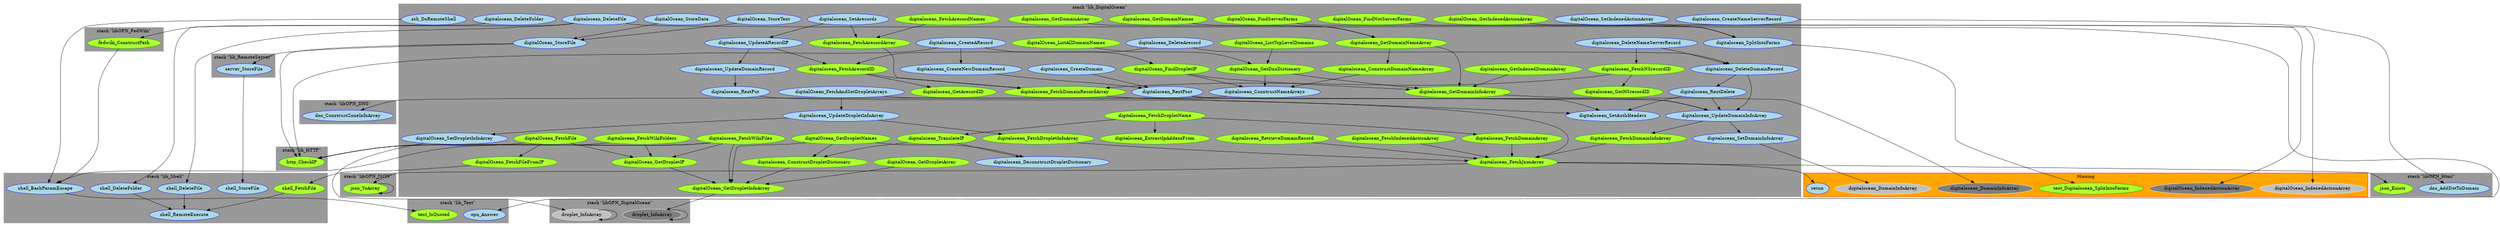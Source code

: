 digraph "dot_FromArray" {	graph [		clusterrank="true"		size="31.2500,31.2500"	];		subgraph "g" {		node [fillcolor="grey50", style="filled", color="white"];			n53 [label="droplet_InfoArray" URL="droplet_InfoArray%2Cg%2Cstack+%22libOPN_DigitalOcean%22%2C1"];		n30 [label="digitalocean_DomainInfoArray" URL="digitalocean_DomainInfoArray%2Cg%2CMissing%2C1"];		n89 [label="digitalOcean_IndexedActionArray" URL="digitalOcean_IndexedActionArray%2Cg%2CMissing%2C1"];	}		subgraph "f" {		node [fillcolor="GreenYellow", style="filled", color="Green4"];			n33 [label="digitalocean_FetchNSrecordID" URL="digitalocean_FetchNSrecordID%2Cf%2Cstack+%22lib_DigitalOcean%22%2C1"];		n60 [label="digitalOcean_FetchFileFromIP" URL="digitalOcean_FetchFileFromIP%2Cf%2Cstack+%22lib_DigitalOcean%22%2C1"];		n82 [label="digitalocean_FetchWikiFolders" URL="digitalocean_FetchWikiFolders%2Cf%2Cstack+%22lib_DigitalOcean%22%2C1"];		n64 [label="digitalOcean_FindNotServerFarms" URL="digitalOcean_FindNotServerFarms%2Cf%2Cstack+%22lib_DigitalOcean%22%2C1"];		n10 [label="digitalocean_FetchIndexedActionArray" URL="digitalocean_FetchIndexedActionArray%2Cf%2Cstack+%22lib_DigitalOcean%22%2C1"];		n69 [label="fedwiki_ConstructPath" URL="fedwiki_ConstructPath%2Cf%2Cstack+%22libOPN_FedWiki%22%2C1"];		n59 [label="digitalOcean_ListTopLevelDomains" URL="digitalOcean_ListTopLevelDomains%2Cf%2Cstack+%22lib_DigitalOcean%22%2C1"];		n48 [label="digitalocean_GetNSrecordID" URL="digitalocean_GetNSrecordID%2Cf%2Cstack+%22lib_DigitalOcean%22%2C1"];		n21 [label="digitalocean_FetchArecordArray" URL="digitalocean_FetchArecordArray%2Cf%2Cstack+%22lib_DigitalOcean%22%2C1"];		n1 [label="digitalocean_FetchDomainArray" URL="digitalocean_FetchDomainArray%2Cf%2Cstack+%22lib_DigitalOcean%22%2C1"];		n37 [label="digitalocean_GetIndexedDomainArray" URL="digitalocean_GetIndexedDomainArray%2Cf%2Cstack+%22lib_DigitalOcean%22%2C1"];		n57 [label="test_Digitalocean_SplitIntoFarms" URL="test_Digitalocean_SplitIntoFarms%2Cf%2CMissing%2C1"];		n87 [label="digitalOcean_GetDropletArray" URL="digitalOcean_GetDropletArray%2Cf%2Cstack+%22lib_DigitalOcean%22%2C1"];		n83 [label="digitalOcean_FetchFile" URL="digitalOcean_FetchFile%2Cf%2Cstack+%22lib_DigitalOcean%22%2C1"];		n65 [label="http_CheckIP" URL="http_CheckIP%2Cf%2Cstack+%22lib_HTTP%22%2C1"];		n40 [label="digitalocean_GetDomainNames" URL="digitalocean_GetDomainNames%2Cf%2Cstack+%22lib_DigitalOcean%22%2C1"];		n25 [label="digitalOcean_GetDropletIP" URL="digitalOcean_GetDropletIP%2Cf%2Cstack+%22lib_DigitalOcean%22%2C1"];		n12 [label="digitalOcean_GetDropletInfoArray" URL="digitalOcean_GetDropletInfoArray%2Cf%2Cstack+%22lib_DigitalOcean%22%2C1"];		n44 [label="digitalocean_FetchArecordID" URL="digitalocean_FetchArecordID%2Cf%2Cstack+%22lib_DigitalOcean%22%2C1"];		n5 [label="json_Exists" URL="json_Exists%2Cf%2Cstack+%22libOPN_Html%22%2C1"];		n58 [label="digitalOcean_GetDropletNames" URL="digitalOcean_GetDropletNames%2Cf%2Cstack+%22lib_DigitalOcean%22%2C1"];		n49 [label="digitalOcean_GetDnsDictionary" URL="digitalOcean_GetDnsDictionary%2Cf%2Cstack+%22lib_DigitalOcean%22%2C1"];		n2 [label="digitalocean_FetchJsonArray" URL="digitalocean_FetchJsonArray%2Cf%2Cstack+%22lib_DigitalOcean%22%2C1"];		n36 [label="text_IsQuoted" URL="text_IsQuoted%2Cf%2Cstack+%22lib_Text%22%2C1"];		n52 [label="digitalocean_FetchArecordNames" URL="digitalocean_FetchArecordNames%2Cf%2Cstack+%22lib_DigitalOcean%22%2C1"];		n80 [label="digitalocean_FetchDomainInfoArray" URL="digitalocean_FetchDomainInfoArray%2Cf%2Cstack+%22lib_DigitalOcean%22%2C1"];		n90 [label="digitalOcean_ListAllDomainNames" URL="digitalOcean_ListAllDomainNames%2Cf%2Cstack+%22lib_DigitalOcean%22%2C1"];		n41 [label="digitalocean_GetDomainNameArray" URL="digitalocean_GetDomainNameArray%2Cf%2Cstack+%22lib_DigitalOcean%22%2C1"];		n26 [label="digitalocean_ExtractIpAddessFrom" URL="digitalocean_ExtractIpAddessFrom%2Cf%2Cstack+%22lib_DigitalOcean%22%2C1"];		n73 [label="digitalocean_ConstructDomainNameArray" URL="digitalocean_ConstructDomainNameArray%2Cf%2Cstack+%22lib_DigitalOcean%22%2C1"];		n22 [label="digitalocean_FetchDomainRecordArray" URL="digitalocean_FetchDomainRecordArray%2Cf%2Cstack+%22lib_DigitalOcean%22%2C1"];		n6 [label="json_ToArray" URL="json_ToArray%2Cf%2Cstack+%22libOPN_JSON%22%2C1"];		n88 [label="digitalOcean_GetIndexedActionArray" URL="digitalOcean_GetIndexedActionArray%2Cf%2Cstack+%22lib_DigitalOcean%22%2C1"];		n28 [label="digitalocean_GetArecordID" URL="digitalocean_GetArecordID%2Cf%2Cstack+%22lib_DigitalOcean%22%2C1"];		n84 [label="digitalocean_GetDomainArray" URL="digitalocean_GetDomainArray%2Cf%2Cstack+%22lib_DigitalOcean%22%2C1"];		n81 [label="digitalocean_FetchWikiFiles" URL="digitalocean_FetchWikiFiles%2Cf%2Cstack+%22lib_DigitalOcean%22%2C1"];		n15 [label="digitalocean_TranslateIP" URL="digitalocean_TranslateIP%2Cf%2Cstack+%22lib_DigitalOcean%22%2C1"];		n67 [label="digitalOcean_FindServerFarms" URL="digitalOcean_FindServerFarms%2Cf%2Cstack+%22lib_DigitalOcean%22%2C1"];		n11 [label="digitalocean_ConstructDropletDictionary" URL="digitalocean_ConstructDropletDictionary%2Cf%2Cstack+%22lib_DigitalOcean%22%2C1"];		n27 [label="digitalocean_RetrieveDomainRecord" URL="digitalocean_RetrieveDomainRecord%2Cf%2Cstack+%22lib_DigitalOcean%22%2C1"];		n47 [label="digitalocean_FetchDropletName" URL="digitalocean_FetchDropletName%2Cf%2Cstack+%22lib_DigitalOcean%22%2C1"];		n38 [label="shell_FetchFile" URL="shell_FetchFile%2Cf%2Cstack+%22lib_Shell%22%2C1"];		n29 [label="digitalocean_GetDomainInfoArray" URL="digitalocean_GetDomainInfoArray%2Cf%2Cstack+%22lib_DigitalOcean%22%2C1"];		n50 [label="digitalocean_FetchDropletInfoArray" URL="digitalocean_FetchDropletInfoArray%2Cf%2Cstack+%22lib_DigitalOcean%22%2C1"];		n85 [label="digitalOcean_FindDropletIP" URL="digitalOcean_FindDropletIP%2Cf%2Cstack+%22lib_DigitalOcean%22%2C1"];	}		subgraph "c" {		node [fillcolor="LightBlue", style="filled", color="Blue"];			n54 [label="digitalOcean_SetIndexedActionArray" URL="digitalOcean_SetIndexedActionArray%2Cc%2Cstack+%22lib_DigitalOcean%22%2C1"];		n63 [label="digitalocean_UpdateARecordIP" URL="digitalocean_UpdateARecordIP%2Cc%2Cstack+%22lib_DigitalOcean%22%2C1"];		n14 [label="shell_DeleteFolder" URL="shell_DeleteFolder%2Cc%2Cstack+%22lib_Shell%22%2C1"];		n8 [label="digitalocean_UpdateDomainRecord" URL="digitalocean_UpdateDomainRecord%2Cc%2Cstack+%22lib_DigitalOcean%22%2C1"];		n24 [label="shell_BashParamEscape" URL="shell_BashParamEscape%2Cc%2Cstack+%22lib_Shell%22%2C1"];		n71 [label="shell_DeleteFile" URL="shell_DeleteFile%2Cc%2Cstack+%22lib_Shell%22%2C1"];		n4 [label="dns_ConstructZoneInfoArray" URL="dns_ConstructZoneInfoArray%2Cc%2Cstack+%22libOPN_DNS%22%2C1"];		n20 [label="digitalocean_RestPost" URL="digitalocean_RestPost%2Cc%2Cstack+%22lib_DigitalOcean%22%2C1"];		n74 [label="digitalocean_DeleteArecord" URL="digitalocean_DeleteArecord%2Cc%2Cstack+%22lib_DigitalOcean%22%2C1"];		n86 [label="digitalocean_CreateARecord" URL="digitalocean_CreateARecord%2Cc%2Cstack+%22lib_DigitalOcean%22%2C1"];		n32 [label="digitalocean_DeleteDomainRecord" URL="digitalocean_DeleteDomainRecord%2Cc%2Cstack+%22lib_DigitalOcean%22%2C1"];		n61 [label="digitalocean_CreateDomain" URL="digitalocean_CreateDomain%2Cc%2Cstack+%22lib_DigitalOcean%22%2C1"];		n79 [label="digitalOcean_StoreText" URL="digitalOcean_StoreText%2Cc%2Cstack+%22lib_DigitalOcean%22%2C1"];		n17 [label="digitalocean_SetDomainInfoArray" URL="digitalocean_SetDomainInfoArray%2Cc%2Cstack+%22lib_DigitalOcean%22%2C1"];		n13 [label="digitalocean_DeleteFolder" URL="digitalocean_DeleteFolder%2Cc%2Cstack+%22lib_DigitalOcean%22%2C1"];		n9 [label="digitalocean_RestPut" URL="digitalocean_RestPut%2Cc%2Cstack+%22lib_DigitalOcean%22%2C1"];		n70 [label="opn_Answer" URL="opn_Answer%2Cc%2Cstack+%22lib_Text%22%2C1"];		n45 [label="digitalOcean_StoreData" URL="digitalOcean_StoreData%2Cc%2Cstack+%22lib_DigitalOcean%22%2C1"];		n77 [label="dns_AddDotToDomain" URL="dns_AddDotToDomain%2Cc%2Cstack+%22libOPN_Html%22%2C1"];		n56 [label="digitalocean_SplitIntoFarms" URL="digitalocean_SplitIntoFarms%2Cc%2Cstack+%22lib_DigitalOcean%22%2C1"];		n31 [label="digitalocean_DeleteNameServerRecord" URL="digitalocean_DeleteNameServerRecord%2Cc%2Cstack+%22lib_DigitalOcean%22%2C1"];		n66 [label="server_StoreFile" URL="server_StoreFile%2Cc%2Cstack+%22lib_RemoteServer%22%2C1"];		n78 [label="digitalOcean_FetchAndSetDropletArrays" URL="digitalOcean_FetchAndSetDropletArrays%2Cc%2Cstack+%22lib_DigitalOcean%22%2C1"];		n16 [label="digitalocean_DeconstructDropletDictionary" URL="digitalocean_DeconstructDropletDictionary%2Cc%2Cstack+%22lib_DigitalOcean%22%2C1"];		n46 [label="digitalOcean_StoreFile" URL="digitalOcean_StoreFile%2Cc%2Cstack+%22lib_DigitalOcean%22%2C1"];		n7 [label="retun" URL="retun%2Cc%2CMissing%2C1"];		n76 [label="digitalocean_CreateNameServerRecord" URL="digitalocean_CreateNameServerRecord%2Cc%2Cstack+%22lib_DigitalOcean%22%2C1"];		n3 [label="digitalocean_ConstructNameArrays" URL="digitalocean_ConstructNameArrays%2Cc%2Cstack+%22lib_DigitalOcean%22%2C1"];		n39 [label="shell_RemoteExecute" URL="shell_RemoteExecute%2Cc%2Cstack+%22lib_Shell%22%2C1"];		n35 [label="digitalocean_UpdateDomainInfoArray" URL="digitalocean_UpdateDomainInfoArray%2Cc%2Cstack+%22lib_DigitalOcean%22%2C1"];		n62 [label="digitalocean_SetArecords" URL="digitalocean_SetArecords%2Cc%2Cstack+%22lib_DigitalOcean%22%2C1"];		n34 [label="digitalocean_SetAuthHeaders" URL="digitalocean_SetAuthHeaders%2Cc%2Cstack+%22lib_DigitalOcean%22%2C1"];		n42 [label="digitalOcean_SetDropletInfoArray" URL="digitalOcean_SetDropletInfoArray%2Cc%2Cstack+%22lib_DigitalOcean%22%2C1"];		n68 [label="digitalocean_DeleteFile" URL="digitalocean_DeleteFile%2Cc%2Cstack+%22lib_DigitalOcean%22%2C1"];		n72 [label="digitalocean_UpdateDropletInfoArray" URL="digitalocean_UpdateDropletInfoArray%2Cc%2Cstack+%22lib_DigitalOcean%22%2C1"];		n23 [label="ssh_DoRemoteShell" URL="ssh_DoRemoteShell%2Cc%2Cstack+%22lib_DigitalOcean%22%2C1"];		n75 [label="shell_StoreFile" URL="shell_StoreFile%2Cc%2Cstack+%22lib_Shell%22%2C1"];		n51 [label="digitalocean_RestDelete" URL="digitalocean_RestDelete%2Cc%2Cstack+%22lib_DigitalOcean%22%2C1"];		n19 [label="digitalocean_CreateNewDomainRecord" URL="digitalocean_CreateNewDomainRecord%2Cc%2Cstack+%22lib_DigitalOcean%22%2C1"];	}		subgraph "s" {		node [fillcolor="grey", style="filled", color="white"];			n43 [label="droplet_InfoArray" URL="droplet_InfoArray%2Cs%2Cstack+%22libOPN_DigitalOcean%22%2C1"];		n18 [label="digitalocean_DomainInfoArray" URL="digitalocean_DomainInfoArray%2Cs%2CMissing%2C1"];		n55 [label="digitalOcean_IndexedActionArray" URL="digitalOcean_IndexedActionArray%2Cs%2CMissing%2C1"];	}		subgraph cluster1 {			label="Missing";			style=filled;			color=red;			fillcolor=orange;					n18; n57; n7; n55; n30; n89	}	subgraph cluster2 {			label="stack \"lib_DigitalOcean\"";			style=filled;			color=grey60;			fillcolor=grey60;					n54; n33; n63; n60; n82; n64; n10; n8; n20; n59; n48; n21; n1; n74; n37; n86; n32; n87; n61; n83; n79; n17; n40; n13; n9; n25; n12; n44; n45; n58; n49; n2; n52; n56; n31; n80; n78; n16; n90; n41; n26; n73; n22; n46; n76; n3; n88; n28; n35; n84; n62; n34; n81; n15; n67; n11; n42; n27; n68; n72; n23; n47; n51; n29; n50; n85; n19	}	subgraph cluster3 {			label="stack \"lib_HTTP\"";			style=filled;			color=grey60;			fillcolor=grey60;					n65	}	subgraph cluster4 {			label="stack \"lib_RemoteServer\"";			style=filled;			color=grey60;			fillcolor=grey60;					n66	}	subgraph cluster5 {			label="stack \"lib_Shell\"";			style=filled;			color=grey60;			fillcolor=grey60;					n14; n24; n71; n39; n75; n38	}	subgraph cluster6 {			label="stack \"lib_Text\"";			style=filled;			color=grey60;			fillcolor=grey60;					n70; n36	}	subgraph cluster7 {			label="stack \"libOPN_DigitalOcean\"";			style=filled;			color=grey60;			fillcolor=grey60;					n43; n53	}	subgraph cluster8 {			label="stack \"libOPN_DNS\"";			style=filled;			color=grey60;			fillcolor=grey60;					n4	}	subgraph cluster9 {			label="stack \"libOPN_FedWiki\"";			style=filled;			color=grey60;			fillcolor=grey60;					n69	}	subgraph cluster10 {			label="stack \"libOPN_Html\"";			style=filled;			color=grey60;			fillcolor=grey60;					n5; n77	}	subgraph cluster11 {			label="stack \"libOPN_JSON\"";			style=filled;			color=grey60;			fillcolor=grey60;					n6	}		n56 -> n57;	n14 -> n39;	n1 -> n2;	n53 -> n53;	n35 -> n80;	n35 -> n17;	n62 -> n21;	n62 -> n63;	n69 -> n24;	n87 -> n12;	n49 -> n3;	n49 -> n29;	n86 -> n19;	n86 -> n85;	n86 -> n65;	n29 -> n30;	n22 -> n2;	n67 -> n56;	n10 -> n2;	n43 -> n43;	n15 -> n11;	n15 -> n16;	n83 -> n60;	n83 -> n25;	n83 -> n65;	n50 -> n2;	n68 -> n69;	n68 -> n70;	n68 -> n71;	n51 -> n34;	n51 -> n35;	n85 -> n3;	n85 -> n29;	n31 -> n32;	n31 -> n33;	n25 -> n12;	n66 -> n75;	n88 -> n89;	n90 -> n49;	n11 -> n12;	n42 -> n43;	n54 -> n55;	n82 -> n25;	n82 -> n65;	n37 -> n29;	n71 -> n39;	n47 -> n26;	n47 -> n1;	n47 -> n15;	n6 -> n6;	n84 -> n41;	n24 -> n36;	n32 -> n51;	n32 -> n35;	n74 -> n32;	n74 -> n44;	n61 -> n20;	n9 -> n34;	n3 -> n4;	n58 -> n11;	n58 -> n16;	n58 -> n12;	n81 -> n12;	n81 -> n25;	n81 -> n65;	n81 -> n24;	n21 -> n22;	n38 -> n39;	n72 -> n50;	n72 -> n42;	n41 -> n73;	n41 -> n29;	n46 -> n65;	n46 -> n66;	n20 -> n34;	n20 -> n35;	n27 -> n2;	n33 -> n22;	n33 -> n48;	n8 -> n9;	n60 -> n38;	n78 -> n35;	n78 -> n72;	n17 -> n18;	n2 -> n5;	n2 -> n6;	n2 -> n7;	n52 -> n21;	n40 -> n41;	n59 -> n49;	n63 -> n44;	n63 -> n8;	n73 -> n3;	n80 -> n2;	n12 -> n53;	n19 -> n20;	n45 -> n46;	n23 -> n24;	n64 -> n56;	n76 -> n77;	n79 -> n46;	n13 -> n14;	n44 -> n22;	n44 -> n28;}